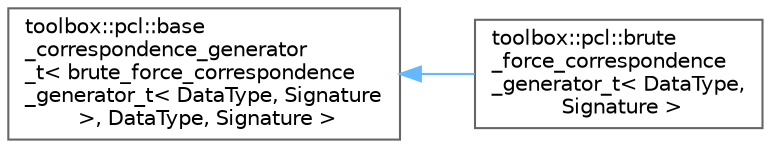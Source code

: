 digraph "Graphical Class Hierarchy"
{
 // LATEX_PDF_SIZE
  bgcolor="transparent";
  edge [fontname=Helvetica,fontsize=10,labelfontname=Helvetica,labelfontsize=10];
  node [fontname=Helvetica,fontsize=10,shape=box,height=0.2,width=0.4];
  rankdir="LR";
  Node0 [id="Node000000",label="toolbox::pcl::base\l_correspondence_generator\l_t\< brute_force_correspondence\l_generator_t\< DataType, Signature\l \>, DataType, Signature \>",height=0.2,width=0.4,color="grey40", fillcolor="white", style="filled",URL="$classtoolbox_1_1pcl_1_1base__correspondence__generator__t.html",tooltip=" "];
  Node0 -> Node1 [id="edge89_Node000000_Node000001",dir="back",color="steelblue1",style="solid",tooltip=" "];
  Node1 [id="Node000001",label="toolbox::pcl::brute\l_force_correspondence\l_generator_t\< DataType,\l Signature \>",height=0.2,width=0.4,color="grey40", fillcolor="white", style="filled",URL="$classtoolbox_1_1pcl_1_1brute__force__correspondence__generator__t.html",tooltip="暴力搜索对应点生成器 / Brute-force correspondence generator"];
}
